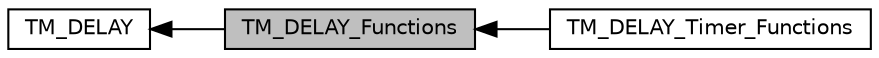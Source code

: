 digraph "TM_DELAY_Functions"
{
  edge [fontname="Helvetica",fontsize="10",labelfontname="Helvetica",labelfontsize="10"];
  node [fontname="Helvetica",fontsize="10",shape=record];
  rankdir=LR;
  Node1 [label="TM_DELAY",height=0.2,width=0.4,color="black", fillcolor="white", style="filled",URL="$group___t_m___d_e_l_a_y.html",tooltip="Delay library for STM32Fxxx devices - http://stm32f4-discovery.net/2015/07/hal-library-3-delay-for-st..."];
  Node0 [label="TM_DELAY_Functions",height=0.2,width=0.4,color="black", fillcolor="grey75", style="filled", fontcolor="black"];
  Node2 [label="TM_DELAY_Timer_Functions",height=0.2,width=0.4,color="black", fillcolor="white", style="filled",URL="$group___t_m___d_e_l_a_y___timer___functions.html",tooltip="Software timer functions. "];
  Node1->Node0 [shape=plaintext, dir="back", style="solid"];
  Node0->Node2 [shape=plaintext, dir="back", style="solid"];
}
